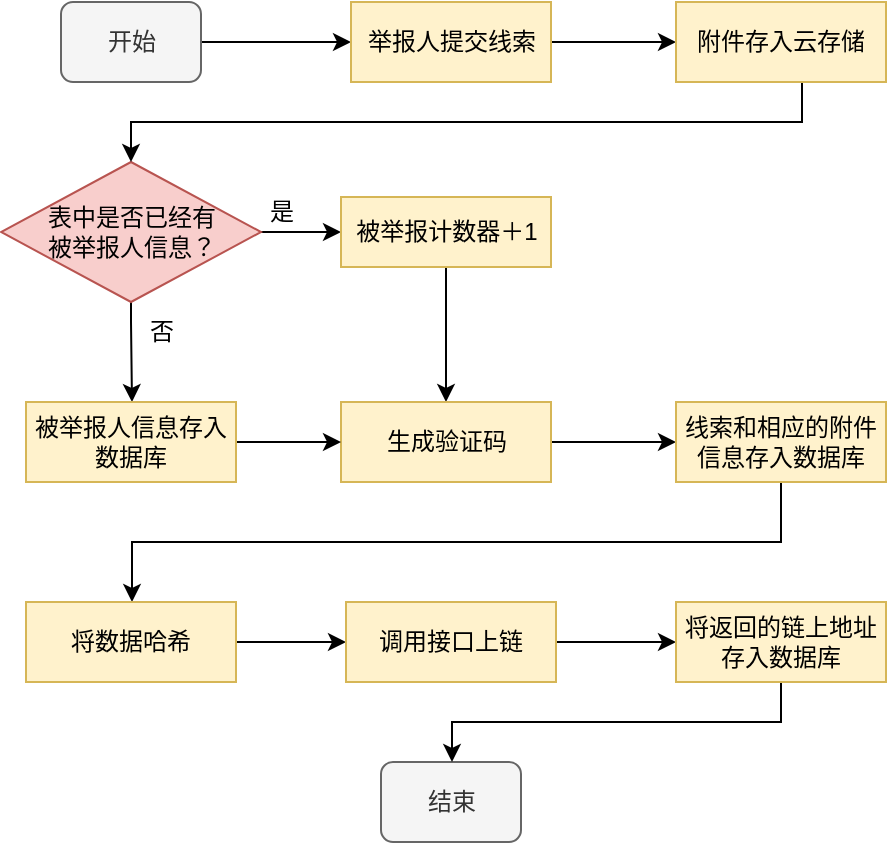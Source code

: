 <mxfile version="18.1.3" type="github">
  <diagram id="qEYKWJYB6lUPqcc3MonS" name="Page-1">
    <mxGraphModel dx="509" dy="481" grid="1" gridSize="10" guides="1" tooltips="1" connect="1" arrows="1" fold="1" page="1" pageScale="1" pageWidth="827" pageHeight="1169" math="0" shadow="0">
      <root>
        <mxCell id="0" />
        <mxCell id="1" parent="0" />
        <mxCell id="1FDm_MmRjg4e-9KDtzbT-15" value="" style="edgeStyle=orthogonalEdgeStyle;rounded=0;orthogonalLoop=1;jettySize=auto;html=1;" parent="1" source="1FDm_MmRjg4e-9KDtzbT-1" target="1FDm_MmRjg4e-9KDtzbT-3" edge="1">
          <mxGeometry relative="1" as="geometry" />
        </mxCell>
        <mxCell id="1FDm_MmRjg4e-9KDtzbT-1" value="开始" style="rounded=1;whiteSpace=wrap;html=1;fillColor=#f5f5f5;fontColor=#333333;strokeColor=#666666;" parent="1" vertex="1">
          <mxGeometry x="142.5" y="140" width="70" height="40" as="geometry" />
        </mxCell>
        <mxCell id="1FDm_MmRjg4e-9KDtzbT-2" value="结束" style="rounded=1;whiteSpace=wrap;html=1;fillColor=#f5f5f5;fontColor=#333333;strokeColor=#666666;" parent="1" vertex="1">
          <mxGeometry x="302.5" y="520" width="70" height="40" as="geometry" />
        </mxCell>
        <mxCell id="s78n-pDO02RR8vkk9_p3-1" value="" style="edgeStyle=orthogonalEdgeStyle;rounded=0;orthogonalLoop=1;jettySize=auto;html=1;" parent="1" source="1FDm_MmRjg4e-9KDtzbT-3" target="1FDm_MmRjg4e-9KDtzbT-10" edge="1">
          <mxGeometry relative="1" as="geometry" />
        </mxCell>
        <mxCell id="1FDm_MmRjg4e-9KDtzbT-3" value="举报人提交线索" style="rounded=0;whiteSpace=wrap;html=1;fillColor=#fff2cc;strokeColor=#d6b656;" parent="1" vertex="1">
          <mxGeometry x="287.5" y="140" width="100" height="40" as="geometry" />
        </mxCell>
        <mxCell id="1FDm_MmRjg4e-9KDtzbT-20" value="" style="edgeStyle=orthogonalEdgeStyle;rounded=0;orthogonalLoop=1;jettySize=auto;html=1;" parent="1" source="1FDm_MmRjg4e-9KDtzbT-5" target="1FDm_MmRjg4e-9KDtzbT-8" edge="1">
          <mxGeometry relative="1" as="geometry" />
        </mxCell>
        <mxCell id="1FDm_MmRjg4e-9KDtzbT-21" value="" style="edgeStyle=orthogonalEdgeStyle;rounded=0;orthogonalLoop=1;jettySize=auto;html=1;" parent="1" source="1FDm_MmRjg4e-9KDtzbT-5" target="1FDm_MmRjg4e-9KDtzbT-11" edge="1">
          <mxGeometry relative="1" as="geometry">
            <Array as="points">
              <mxPoint x="178" y="300" />
              <mxPoint x="178" y="300" />
            </Array>
          </mxGeometry>
        </mxCell>
        <mxCell id="1FDm_MmRjg4e-9KDtzbT-5" value="表中是否已经有&lt;br&gt;被举报人信息？" style="rhombus;whiteSpace=wrap;html=1;fillColor=#f8cecc;strokeColor=#b85450;" parent="1" vertex="1">
          <mxGeometry x="112.5" y="220" width="130" height="70" as="geometry" />
        </mxCell>
        <mxCell id="s78n-pDO02RR8vkk9_p3-3" style="edgeStyle=orthogonalEdgeStyle;rounded=0;orthogonalLoop=1;jettySize=auto;html=1;entryX=0.5;entryY=0;entryDx=0;entryDy=0;" parent="1" source="1FDm_MmRjg4e-9KDtzbT-8" target="1FDm_MmRjg4e-9KDtzbT-9" edge="1">
          <mxGeometry relative="1" as="geometry" />
        </mxCell>
        <mxCell id="1FDm_MmRjg4e-9KDtzbT-8" value="被举报计数器＋1" style="rounded=0;whiteSpace=wrap;html=1;fillColor=#fff2cc;strokeColor=#d6b656;" parent="1" vertex="1">
          <mxGeometry x="282.5" y="237.5" width="105" height="35" as="geometry" />
        </mxCell>
        <mxCell id="1FDm_MmRjg4e-9KDtzbT-32" value="" style="edgeStyle=orthogonalEdgeStyle;rounded=0;orthogonalLoop=1;jettySize=auto;html=1;" parent="1" source="1FDm_MmRjg4e-9KDtzbT-9" target="1FDm_MmRjg4e-9KDtzbT-13" edge="1">
          <mxGeometry relative="1" as="geometry" />
        </mxCell>
        <mxCell id="1FDm_MmRjg4e-9KDtzbT-9" value="生成验证码" style="rounded=0;whiteSpace=wrap;html=1;fillColor=#fff2cc;strokeColor=#d6b656;" parent="1" vertex="1">
          <mxGeometry x="282.5" y="340" width="105" height="40" as="geometry" />
        </mxCell>
        <mxCell id="1FDm_MmRjg4e-9KDtzbT-19" value="" style="edgeStyle=orthogonalEdgeStyle;rounded=0;orthogonalLoop=1;jettySize=auto;html=1;entryX=0.5;entryY=0;entryDx=0;entryDy=0;exitX=0.5;exitY=1;exitDx=0;exitDy=0;" parent="1" source="1FDm_MmRjg4e-9KDtzbT-10" target="1FDm_MmRjg4e-9KDtzbT-5" edge="1">
          <mxGeometry relative="1" as="geometry">
            <Array as="points">
              <mxPoint x="513" y="200" />
              <mxPoint x="178" y="200" />
            </Array>
          </mxGeometry>
        </mxCell>
        <mxCell id="1FDm_MmRjg4e-9KDtzbT-10" value="附件存入云存储" style="rounded=0;whiteSpace=wrap;html=1;fillColor=#fff2cc;strokeColor=#d6b656;" parent="1" vertex="1">
          <mxGeometry x="450" y="140" width="105" height="40" as="geometry" />
        </mxCell>
        <mxCell id="1FDm_MmRjg4e-9KDtzbT-31" style="edgeStyle=orthogonalEdgeStyle;rounded=0;orthogonalLoop=1;jettySize=auto;html=1;entryX=0;entryY=0.5;entryDx=0;entryDy=0;" parent="1" source="1FDm_MmRjg4e-9KDtzbT-11" target="1FDm_MmRjg4e-9KDtzbT-9" edge="1">
          <mxGeometry relative="1" as="geometry" />
        </mxCell>
        <mxCell id="1FDm_MmRjg4e-9KDtzbT-11" value="被举报人信息存入数据库" style="rounded=0;whiteSpace=wrap;html=1;fillColor=#fff2cc;strokeColor=#d6b656;" parent="1" vertex="1">
          <mxGeometry x="125" y="340" width="105" height="40" as="geometry" />
        </mxCell>
        <mxCell id="1FDm_MmRjg4e-9KDtzbT-33" style="edgeStyle=orthogonalEdgeStyle;rounded=0;orthogonalLoop=1;jettySize=auto;html=1;" parent="1" source="1FDm_MmRjg4e-9KDtzbT-13" target="1FDm_MmRjg4e-9KDtzbT-28" edge="1">
          <mxGeometry relative="1" as="geometry">
            <Array as="points">
              <mxPoint x="503" y="410" />
              <mxPoint x="178" y="410" />
            </Array>
          </mxGeometry>
        </mxCell>
        <mxCell id="1FDm_MmRjg4e-9KDtzbT-13" value="线索和相应的附件信息存入数据库" style="rounded=0;whiteSpace=wrap;html=1;fillColor=#fff2cc;strokeColor=#d6b656;" parent="1" vertex="1">
          <mxGeometry x="450" y="340" width="105" height="40" as="geometry" />
        </mxCell>
        <mxCell id="1FDm_MmRjg4e-9KDtzbT-25" value="是" style="text;html=1;strokeColor=none;fillColor=none;align=center;verticalAlign=middle;whiteSpace=wrap;rounded=0;" parent="1" vertex="1">
          <mxGeometry x="222.5" y="230" width="60" height="30" as="geometry" />
        </mxCell>
        <mxCell id="1FDm_MmRjg4e-9KDtzbT-26" value="否" style="text;html=1;strokeColor=none;fillColor=none;align=center;verticalAlign=middle;whiteSpace=wrap;rounded=0;" parent="1" vertex="1">
          <mxGeometry x="172.5" y="290" width="40" height="30" as="geometry" />
        </mxCell>
        <mxCell id="1FDm_MmRjg4e-9KDtzbT-34" value="" style="edgeStyle=orthogonalEdgeStyle;rounded=0;orthogonalLoop=1;jettySize=auto;html=1;" parent="1" source="1FDm_MmRjg4e-9KDtzbT-28" target="1FDm_MmRjg4e-9KDtzbT-29" edge="1">
          <mxGeometry relative="1" as="geometry" />
        </mxCell>
        <mxCell id="1FDm_MmRjg4e-9KDtzbT-28" value="将数据哈希" style="rounded=0;whiteSpace=wrap;html=1;fillColor=#fff2cc;strokeColor=#d6b656;" parent="1" vertex="1">
          <mxGeometry x="125" y="440" width="105" height="40" as="geometry" />
        </mxCell>
        <mxCell id="s_8bfUnDOiDPgCtgCn1w-2" value="" style="edgeStyle=orthogonalEdgeStyle;rounded=0;orthogonalLoop=1;jettySize=auto;html=1;" parent="1" source="1FDm_MmRjg4e-9KDtzbT-29" target="s_8bfUnDOiDPgCtgCn1w-1" edge="1">
          <mxGeometry relative="1" as="geometry" />
        </mxCell>
        <mxCell id="1FDm_MmRjg4e-9KDtzbT-29" value="调用接口上链" style="rounded=0;whiteSpace=wrap;html=1;fillColor=#fff2cc;strokeColor=#d6b656;" parent="1" vertex="1">
          <mxGeometry x="285" y="440" width="105" height="40" as="geometry" />
        </mxCell>
        <mxCell id="s_8bfUnDOiDPgCtgCn1w-3" style="edgeStyle=orthogonalEdgeStyle;rounded=0;orthogonalLoop=1;jettySize=auto;html=1;" parent="1" source="s_8bfUnDOiDPgCtgCn1w-1" target="1FDm_MmRjg4e-9KDtzbT-2" edge="1">
          <mxGeometry relative="1" as="geometry">
            <Array as="points">
              <mxPoint x="503" y="500" />
              <mxPoint x="338" y="500" />
            </Array>
          </mxGeometry>
        </mxCell>
        <mxCell id="s_8bfUnDOiDPgCtgCn1w-1" value="将返回的链上地址存入数据库" style="rounded=0;whiteSpace=wrap;html=1;fillColor=#fff2cc;strokeColor=#d6b656;" parent="1" vertex="1">
          <mxGeometry x="450" y="440" width="105" height="40" as="geometry" />
        </mxCell>
      </root>
    </mxGraphModel>
  </diagram>
</mxfile>
